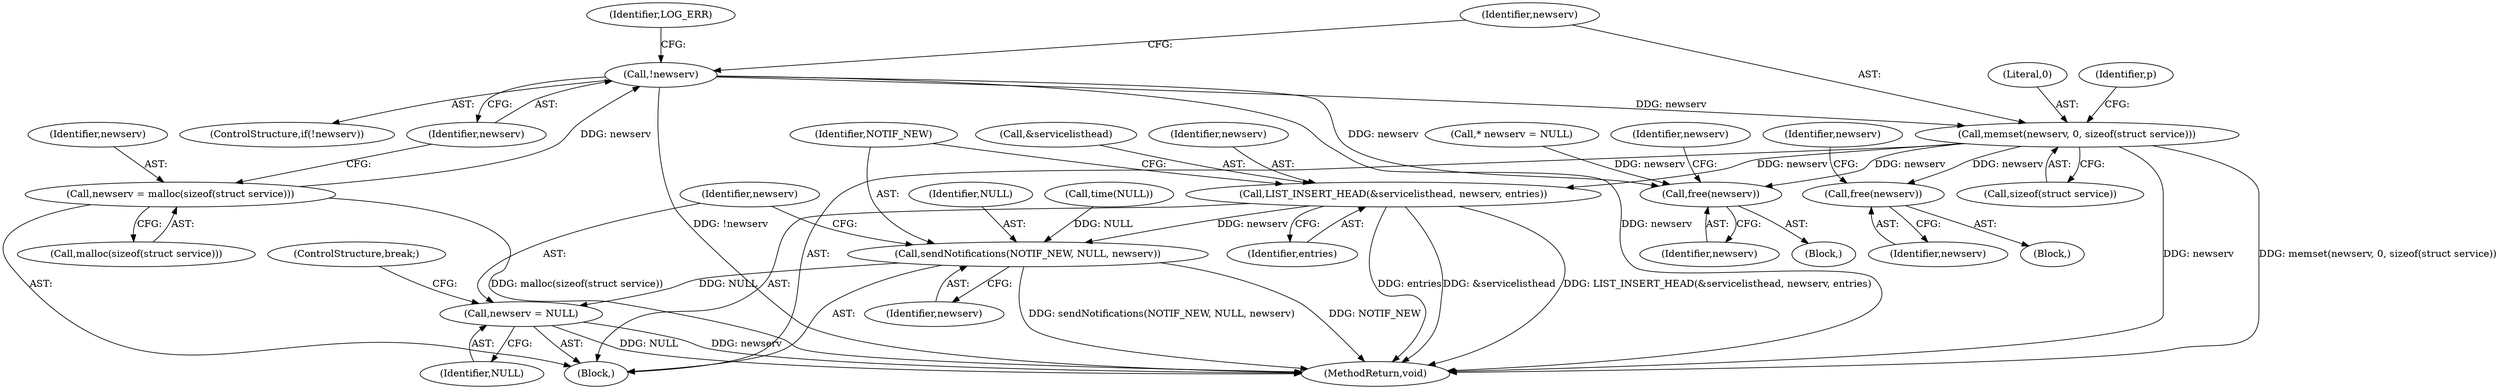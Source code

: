 digraph "0_miniupnp_b238cade9a173c6f751a34acf8ccff838a62aa47@API" {
"1000702" [label="(Call,memset(newserv, 0, sizeof(struct service)))"];
"1000695" [label="(Call,!newserv)"];
"1000689" [label="(Call,newserv = malloc(sizeof(struct service)))"];
"1001028" [label="(Call,free(newserv))"];
"1001034" [label="(Call,LIST_INSERT_HEAD(&servicelisthead, newserv, entries))"];
"1001039" [label="(Call,sendNotifications(NOTIF_NEW, NULL, newserv))"];
"1001043" [label="(Call,newserv = NULL)"];
"1001120" [label="(Call,free(newserv))"];
"1000135" [label="(Call,* newserv = NULL)"];
"1000705" [label="(Call,sizeof(struct service))"];
"1001120" [label="(Call,free(newserv))"];
"1001041" [label="(Identifier,NULL)"];
"1001103" [label="(Block,)"];
"1000187" [label="(Call,time(NULL))"];
"1001034" [label="(Call,LIST_INSERT_HEAD(&servicelisthead, newserv, entries))"];
"1000690" [label="(Identifier,newserv)"];
"1001040" [label="(Identifier,NOTIF_NEW)"];
"1001035" [label="(Call,&servicelisthead)"];
"1000696" [label="(Identifier,newserv)"];
"1001043" [label="(Call,newserv = NULL)"];
"1001046" [label="(ControlStructure,break;)"];
"1001038" [label="(Identifier,entries)"];
"1001044" [label="(Identifier,newserv)"];
"1000691" [label="(Call,malloc(sizeof(struct service)))"];
"1001123" [label="(Identifier,newserv)"];
"1000704" [label="(Literal,0)"];
"1001039" [label="(Call,sendNotifications(NOTIF_NEW, NULL, newserv))"];
"1000709" [label="(Identifier,p)"];
"1001042" [label="(Identifier,newserv)"];
"1000699" [label="(Identifier,LOG_ERR)"];
"1000689" [label="(Call,newserv = malloc(sizeof(struct service)))"];
"1000994" [label="(Block,)"];
"1001121" [label="(Identifier,newserv)"];
"1000695" [label="(Call,!newserv)"];
"1001028" [label="(Call,free(newserv))"];
"1000694" [label="(ControlStructure,if(!newserv))"];
"1001136" [label="(MethodReturn,void)"];
"1000703" [label="(Identifier,newserv)"];
"1001029" [label="(Identifier,newserv)"];
"1001031" [label="(Identifier,newserv)"];
"1001037" [label="(Identifier,newserv)"];
"1001045" [label="(Identifier,NULL)"];
"1000702" [label="(Call,memset(newserv, 0, sizeof(struct service)))"];
"1000255" [label="(Block,)"];
"1000702" -> "1000255"  [label="AST: "];
"1000702" -> "1000705"  [label="CFG: "];
"1000703" -> "1000702"  [label="AST: "];
"1000704" -> "1000702"  [label="AST: "];
"1000705" -> "1000702"  [label="AST: "];
"1000709" -> "1000702"  [label="CFG: "];
"1000702" -> "1001136"  [label="DDG: memset(newserv, 0, sizeof(struct service))"];
"1000702" -> "1001136"  [label="DDG: newserv"];
"1000695" -> "1000702"  [label="DDG: newserv"];
"1000702" -> "1001028"  [label="DDG: newserv"];
"1000702" -> "1001034"  [label="DDG: newserv"];
"1000702" -> "1001120"  [label="DDG: newserv"];
"1000695" -> "1000694"  [label="AST: "];
"1000695" -> "1000696"  [label="CFG: "];
"1000696" -> "1000695"  [label="AST: "];
"1000699" -> "1000695"  [label="CFG: "];
"1000703" -> "1000695"  [label="CFG: "];
"1000695" -> "1001136"  [label="DDG: !newserv"];
"1000695" -> "1001136"  [label="DDG: newserv"];
"1000689" -> "1000695"  [label="DDG: newserv"];
"1000695" -> "1001120"  [label="DDG: newserv"];
"1000689" -> "1000255"  [label="AST: "];
"1000689" -> "1000691"  [label="CFG: "];
"1000690" -> "1000689"  [label="AST: "];
"1000691" -> "1000689"  [label="AST: "];
"1000696" -> "1000689"  [label="CFG: "];
"1000689" -> "1001136"  [label="DDG: malloc(sizeof(struct service))"];
"1001028" -> "1000994"  [label="AST: "];
"1001028" -> "1001029"  [label="CFG: "];
"1001029" -> "1001028"  [label="AST: "];
"1001031" -> "1001028"  [label="CFG: "];
"1001034" -> "1000255"  [label="AST: "];
"1001034" -> "1001038"  [label="CFG: "];
"1001035" -> "1001034"  [label="AST: "];
"1001037" -> "1001034"  [label="AST: "];
"1001038" -> "1001034"  [label="AST: "];
"1001040" -> "1001034"  [label="CFG: "];
"1001034" -> "1001136"  [label="DDG: entries"];
"1001034" -> "1001136"  [label="DDG: &servicelisthead"];
"1001034" -> "1001136"  [label="DDG: LIST_INSERT_HEAD(&servicelisthead, newserv, entries)"];
"1001034" -> "1001039"  [label="DDG: newserv"];
"1001039" -> "1000255"  [label="AST: "];
"1001039" -> "1001042"  [label="CFG: "];
"1001040" -> "1001039"  [label="AST: "];
"1001041" -> "1001039"  [label="AST: "];
"1001042" -> "1001039"  [label="AST: "];
"1001044" -> "1001039"  [label="CFG: "];
"1001039" -> "1001136"  [label="DDG: NOTIF_NEW"];
"1001039" -> "1001136"  [label="DDG: sendNotifications(NOTIF_NEW, NULL, newserv)"];
"1000187" -> "1001039"  [label="DDG: NULL"];
"1001039" -> "1001043"  [label="DDG: NULL"];
"1001043" -> "1000255"  [label="AST: "];
"1001043" -> "1001045"  [label="CFG: "];
"1001044" -> "1001043"  [label="AST: "];
"1001045" -> "1001043"  [label="AST: "];
"1001046" -> "1001043"  [label="CFG: "];
"1001043" -> "1001136"  [label="DDG: NULL"];
"1001043" -> "1001136"  [label="DDG: newserv"];
"1001120" -> "1001103"  [label="AST: "];
"1001120" -> "1001121"  [label="CFG: "];
"1001121" -> "1001120"  [label="AST: "];
"1001123" -> "1001120"  [label="CFG: "];
"1000135" -> "1001120"  [label="DDG: newserv"];
}
